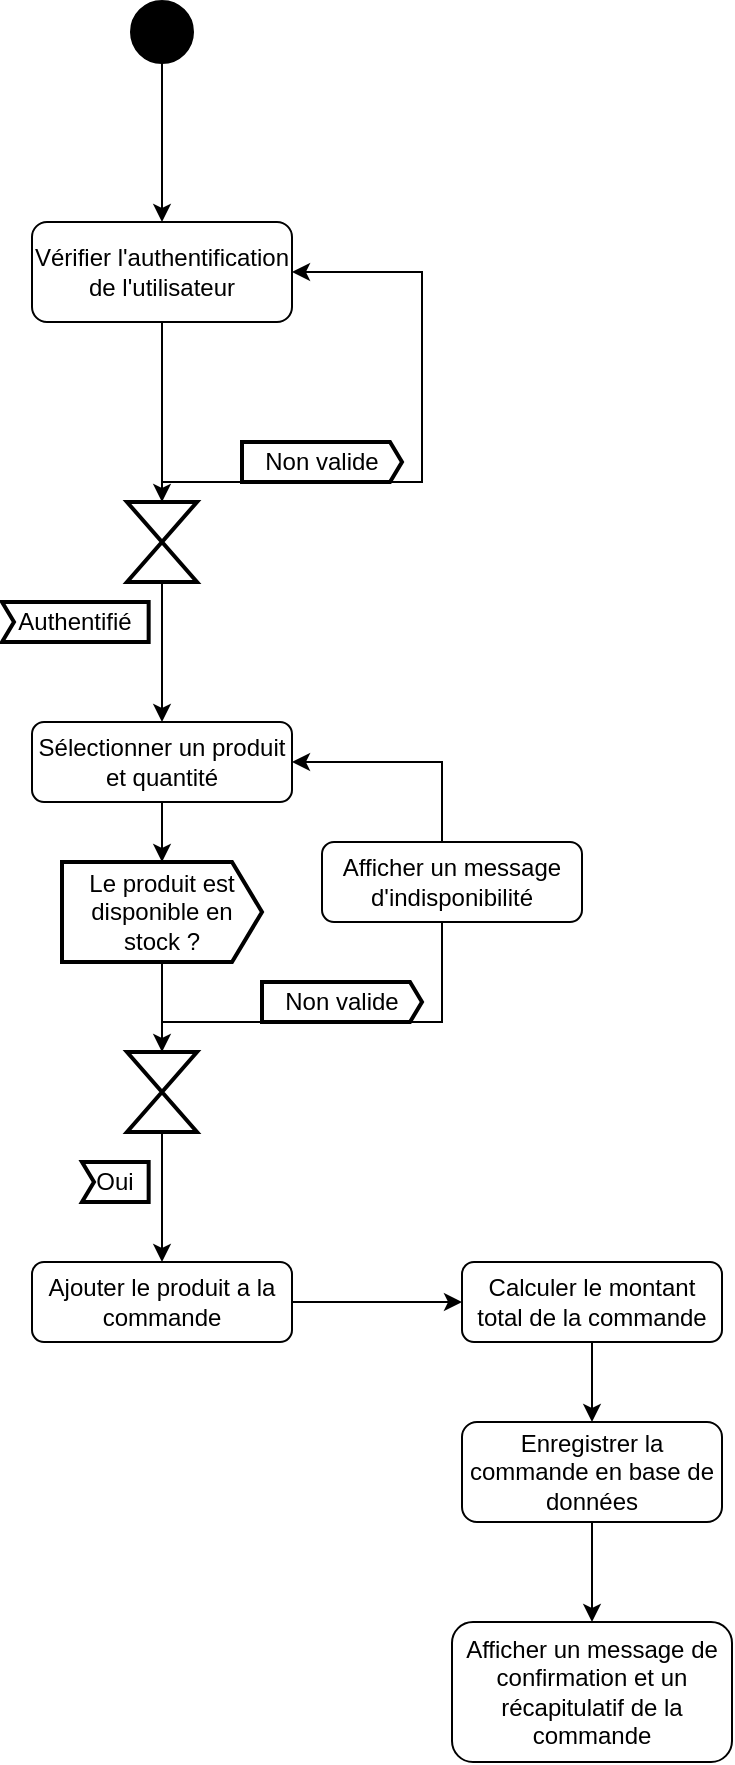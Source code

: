 <mxfile version="22.0.4" type="device">
  <diagram name="Page-1" id="mZBsjVlde6QA4XLxL6bu">
    <mxGraphModel dx="1687" dy="976" grid="1" gridSize="10" guides="1" tooltips="1" connect="1" arrows="1" fold="1" page="1" pageScale="1" pageWidth="827" pageHeight="1169" math="0" shadow="0">
      <root>
        <mxCell id="0" />
        <mxCell id="1" parent="0" />
        <mxCell id="oZqUHAEwf5Q9D4PgmoEC-4" style="edgeStyle=orthogonalEdgeStyle;rounded=0;orthogonalLoop=1;jettySize=auto;html=1;" edge="1" parent="1" source="oZqUHAEwf5Q9D4PgmoEC-3">
          <mxGeometry relative="1" as="geometry">
            <mxPoint x="190" y="170.0" as="targetPoint" />
          </mxGeometry>
        </mxCell>
        <mxCell id="oZqUHAEwf5Q9D4PgmoEC-3" value="" style="shape=ellipse;html=1;fillColor=strokeColor;strokeWidth=2;verticalLabelPosition=bottom;verticalAlignment=top;perimeter=ellipsePerimeter;" vertex="1" parent="1">
          <mxGeometry x="175" y="60" width="30" height="30" as="geometry" />
        </mxCell>
        <mxCell id="oZqUHAEwf5Q9D4PgmoEC-6" style="edgeStyle=orthogonalEdgeStyle;rounded=0;orthogonalLoop=1;jettySize=auto;html=1;" edge="1" parent="1" source="oZqUHAEwf5Q9D4PgmoEC-5" target="oZqUHAEwf5Q9D4PgmoEC-7">
          <mxGeometry relative="1" as="geometry">
            <mxPoint x="190" y="330.0" as="targetPoint" />
          </mxGeometry>
        </mxCell>
        <mxCell id="oZqUHAEwf5Q9D4PgmoEC-5" value="Vérifier l&#39;authentification de l&#39;utilisateur" style="shape=rect;html=1;rounded=1;whiteSpace=wrap;align=center;" vertex="1" parent="1">
          <mxGeometry x="125" y="170" width="130" height="50" as="geometry" />
        </mxCell>
        <mxCell id="oZqUHAEwf5Q9D4PgmoEC-10" style="edgeStyle=orthogonalEdgeStyle;rounded=0;orthogonalLoop=1;jettySize=auto;html=1;" edge="1" parent="1" source="oZqUHAEwf5Q9D4PgmoEC-7">
          <mxGeometry relative="1" as="geometry">
            <mxPoint x="190" y="420.0" as="targetPoint" />
          </mxGeometry>
        </mxCell>
        <mxCell id="oZqUHAEwf5Q9D4PgmoEC-22" style="edgeStyle=orthogonalEdgeStyle;rounded=0;orthogonalLoop=1;jettySize=auto;html=1;entryX=1;entryY=0.5;entryDx=0;entryDy=0;" edge="1" parent="1" source="oZqUHAEwf5Q9D4PgmoEC-7" target="oZqUHAEwf5Q9D4PgmoEC-5">
          <mxGeometry relative="1" as="geometry">
            <mxPoint x="350" y="190.0" as="targetPoint" />
            <Array as="points">
              <mxPoint x="190" y="300" />
              <mxPoint x="320" y="300" />
              <mxPoint x="320" y="195" />
            </Array>
          </mxGeometry>
        </mxCell>
        <mxCell id="oZqUHAEwf5Q9D4PgmoEC-7" value="" style="html=1;shape=mxgraph.sysml.timeEvent;strokeWidth=2;verticalLabelPosition=bottom;verticalAlignment=top;" vertex="1" parent="1">
          <mxGeometry x="172.5" y="310.0" width="35" height="40" as="geometry" />
        </mxCell>
        <mxCell id="oZqUHAEwf5Q9D4PgmoEC-9" value="Authentifié" style="html=1;shape=mxgraph.sysml.accEvent;strokeWidth=2;whiteSpace=wrap;align=center;" vertex="1" parent="1">
          <mxGeometry x="110" y="360" width="73.33" height="20" as="geometry" />
        </mxCell>
        <mxCell id="oZqUHAEwf5Q9D4PgmoEC-11" value="Non valide" style="html=1;shape=mxgraph.sysml.sendSigAct;strokeWidth=2;whiteSpace=wrap;align=center;" vertex="1" parent="1">
          <mxGeometry x="230" y="280" width="80" height="20" as="geometry" />
        </mxCell>
        <mxCell id="oZqUHAEwf5Q9D4PgmoEC-12" value="Sélectionner un produit et quantité" style="shape=rect;html=1;rounded=1;whiteSpace=wrap;align=center;" vertex="1" parent="1">
          <mxGeometry x="125" y="420" width="130" height="40" as="geometry" />
        </mxCell>
        <mxCell id="oZqUHAEwf5Q9D4PgmoEC-13" value="Le produit est disponible en stock ?" style="html=1;shape=mxgraph.sysml.sendSigAct;strokeWidth=2;whiteSpace=wrap;align=center;" vertex="1" parent="1">
          <mxGeometry x="140" y="490" width="100" height="50" as="geometry" />
        </mxCell>
        <mxCell id="oZqUHAEwf5Q9D4PgmoEC-32" style="edgeStyle=orthogonalEdgeStyle;rounded=0;orthogonalLoop=1;jettySize=auto;html=1;entryX=0;entryY=0.5;entryDx=0;entryDy=0;" edge="1" parent="1" source="oZqUHAEwf5Q9D4PgmoEC-17" target="oZqUHAEwf5Q9D4PgmoEC-31">
          <mxGeometry relative="1" as="geometry" />
        </mxCell>
        <mxCell id="oZqUHAEwf5Q9D4PgmoEC-17" value="Ajouter le produit a la commande" style="shape=rect;html=1;rounded=1;whiteSpace=wrap;align=center;" vertex="1" parent="1">
          <mxGeometry x="125" y="690" width="130" height="40" as="geometry" />
        </mxCell>
        <mxCell id="oZqUHAEwf5Q9D4PgmoEC-19" value="Oui" style="html=1;shape=mxgraph.sysml.accEvent;strokeWidth=2;whiteSpace=wrap;align=center;" vertex="1" parent="1">
          <mxGeometry x="150" y="640" width="33.33" height="20" as="geometry" />
        </mxCell>
        <mxCell id="oZqUHAEwf5Q9D4PgmoEC-20" style="edgeStyle=orthogonalEdgeStyle;rounded=0;orthogonalLoop=1;jettySize=auto;html=1;entryX=0.5;entryY=0;entryDx=0;entryDy=0;entryPerimeter=0;" edge="1" parent="1" source="oZqUHAEwf5Q9D4PgmoEC-12" target="oZqUHAEwf5Q9D4PgmoEC-13">
          <mxGeometry relative="1" as="geometry" />
        </mxCell>
        <mxCell id="oZqUHAEwf5Q9D4PgmoEC-27" style="edgeStyle=orthogonalEdgeStyle;rounded=0;orthogonalLoop=1;jettySize=auto;html=1;entryX=0.5;entryY=0;entryDx=0;entryDy=0;" edge="1" parent="1" source="oZqUHAEwf5Q9D4PgmoEC-23" target="oZqUHAEwf5Q9D4PgmoEC-17">
          <mxGeometry relative="1" as="geometry" />
        </mxCell>
        <mxCell id="oZqUHAEwf5Q9D4PgmoEC-28" style="edgeStyle=orthogonalEdgeStyle;rounded=0;orthogonalLoop=1;jettySize=auto;html=1;entryX=1;entryY=0.5;entryDx=0;entryDy=0;" edge="1" parent="1" source="oZqUHAEwf5Q9D4PgmoEC-23" target="oZqUHAEwf5Q9D4PgmoEC-12">
          <mxGeometry relative="1" as="geometry">
            <Array as="points">
              <mxPoint x="190" y="570" />
              <mxPoint x="330" y="570" />
              <mxPoint x="330" y="440" />
            </Array>
          </mxGeometry>
        </mxCell>
        <mxCell id="oZqUHAEwf5Q9D4PgmoEC-23" value="" style="html=1;shape=mxgraph.sysml.timeEvent;strokeWidth=2;verticalLabelPosition=bottom;verticalAlignment=top;" vertex="1" parent="1">
          <mxGeometry x="172.5" y="585.0" width="35" height="40" as="geometry" />
        </mxCell>
        <mxCell id="oZqUHAEwf5Q9D4PgmoEC-26" style="edgeStyle=orthogonalEdgeStyle;rounded=0;orthogonalLoop=1;jettySize=auto;html=1;entryX=0.5;entryY=0;entryDx=0;entryDy=0;entryPerimeter=0;" edge="1" parent="1" source="oZqUHAEwf5Q9D4PgmoEC-13" target="oZqUHAEwf5Q9D4PgmoEC-23">
          <mxGeometry relative="1" as="geometry" />
        </mxCell>
        <mxCell id="oZqUHAEwf5Q9D4PgmoEC-29" value="Non valide" style="html=1;shape=mxgraph.sysml.sendSigAct;strokeWidth=2;whiteSpace=wrap;align=center;" vertex="1" parent="1">
          <mxGeometry x="240" y="550" width="80" height="20" as="geometry" />
        </mxCell>
        <mxCell id="oZqUHAEwf5Q9D4PgmoEC-30" value="Afficher un message d&#39;indisponibilité" style="shape=rect;html=1;rounded=1;whiteSpace=wrap;align=center;" vertex="1" parent="1">
          <mxGeometry x="270" y="480" width="130" height="40" as="geometry" />
        </mxCell>
        <mxCell id="oZqUHAEwf5Q9D4PgmoEC-34" style="edgeStyle=orthogonalEdgeStyle;rounded=0;orthogonalLoop=1;jettySize=auto;html=1;" edge="1" parent="1" source="oZqUHAEwf5Q9D4PgmoEC-31" target="oZqUHAEwf5Q9D4PgmoEC-33">
          <mxGeometry relative="1" as="geometry" />
        </mxCell>
        <mxCell id="oZqUHAEwf5Q9D4PgmoEC-31" value="Calculer le montant total de la commande" style="shape=rect;html=1;rounded=1;whiteSpace=wrap;align=center;" vertex="1" parent="1">
          <mxGeometry x="340" y="690" width="130" height="40" as="geometry" />
        </mxCell>
        <mxCell id="oZqUHAEwf5Q9D4PgmoEC-36" style="edgeStyle=orthogonalEdgeStyle;rounded=0;orthogonalLoop=1;jettySize=auto;html=1;" edge="1" parent="1" source="oZqUHAEwf5Q9D4PgmoEC-33" target="oZqUHAEwf5Q9D4PgmoEC-35">
          <mxGeometry relative="1" as="geometry" />
        </mxCell>
        <mxCell id="oZqUHAEwf5Q9D4PgmoEC-33" value="Enregistrer la commande en base de données" style="shape=rect;html=1;rounded=1;whiteSpace=wrap;align=center;" vertex="1" parent="1">
          <mxGeometry x="340" y="770" width="130" height="50" as="geometry" />
        </mxCell>
        <mxCell id="oZqUHAEwf5Q9D4PgmoEC-35" value="Afficher un message de confirmation et un récapitulatif de la commande" style="shape=rect;html=1;rounded=1;whiteSpace=wrap;align=center;" vertex="1" parent="1">
          <mxGeometry x="335" y="870" width="140" height="70" as="geometry" />
        </mxCell>
      </root>
    </mxGraphModel>
  </diagram>
</mxfile>
